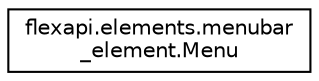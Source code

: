 digraph "Graphical Class Hierarchy"
{
  edge [fontname="Helvetica",fontsize="10",labelfontname="Helvetica",labelfontsize="10"];
  node [fontname="Helvetica",fontsize="10",shape=record];
  rankdir="LR";
  Node1 [label="flexapi.elements.menubar\l_element.Menu",height=0.2,width=0.4,color="black", fillcolor="white", style="filled",URL="$classflexapi_1_1elements_1_1menubar__element_1_1_menu.html"];
}
